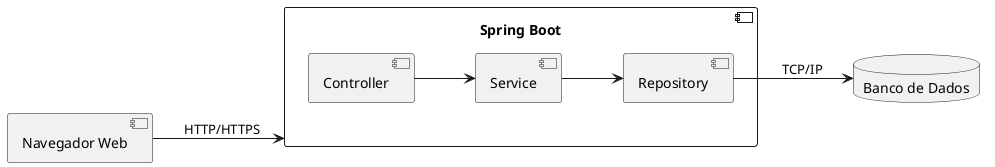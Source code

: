 @startuml
left to right direction

' Definição dos componentes
component "Navegador Web" as navegador
component "Spring Boot" as spring {
    component "Controller" as controller
    component "Service" as service
    component "Repository" as repository
}

database "Banco de Dados" as banco_dados

' Conexões entre os componentes
navegador --> spring : HTTP/HTTPS
controller --> service 
service --> repository 
repository --> banco_dados : TCP/IP

@enduml